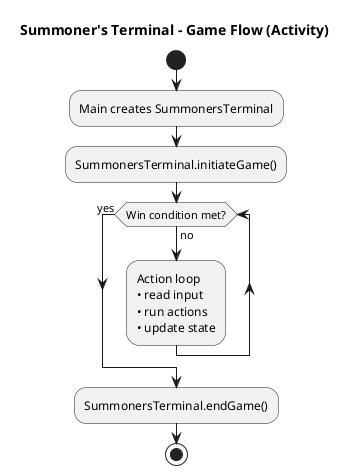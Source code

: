 @startuml
title Summoner's Terminal – Game Flow (Activity)

start
:Main creates SummonersTerminal;
:SummonersTerminal.initiateGame();

while (Win condition met?) is (no)
  :Action loop\n• read input\n• run actions\n• update state;
endwhile (yes)

:SummonersTerminal.endGame();
stop
@enduml

@startuml
title High-Level Classes

class Main {
  + main(args: String[]): void
}

class "SummonersTerminal" as ST {
  - winConditionMet: boolean
  - waveNumber: int
  --
  + playGame(): boolean
  - initiateGame(): void
  - gameLoop(): void
  - endGame(): void
}

Main --> ST : creates/uses
@enduml

@startuml
title Play Session

actor Player
participant Main
participant "SummonersTerminal" as ST

Player -> Main : run()
Main -> ST : new()
Main -> ST : playGame()
ST -> ST : initiateGame()

loop until win condition met
  ST -> ST : actionLoop()\n(handle input, actions, updates)
  ST -> ST : evaluateWinCondition()
end

ST -> ST : endGame()
@enduml
